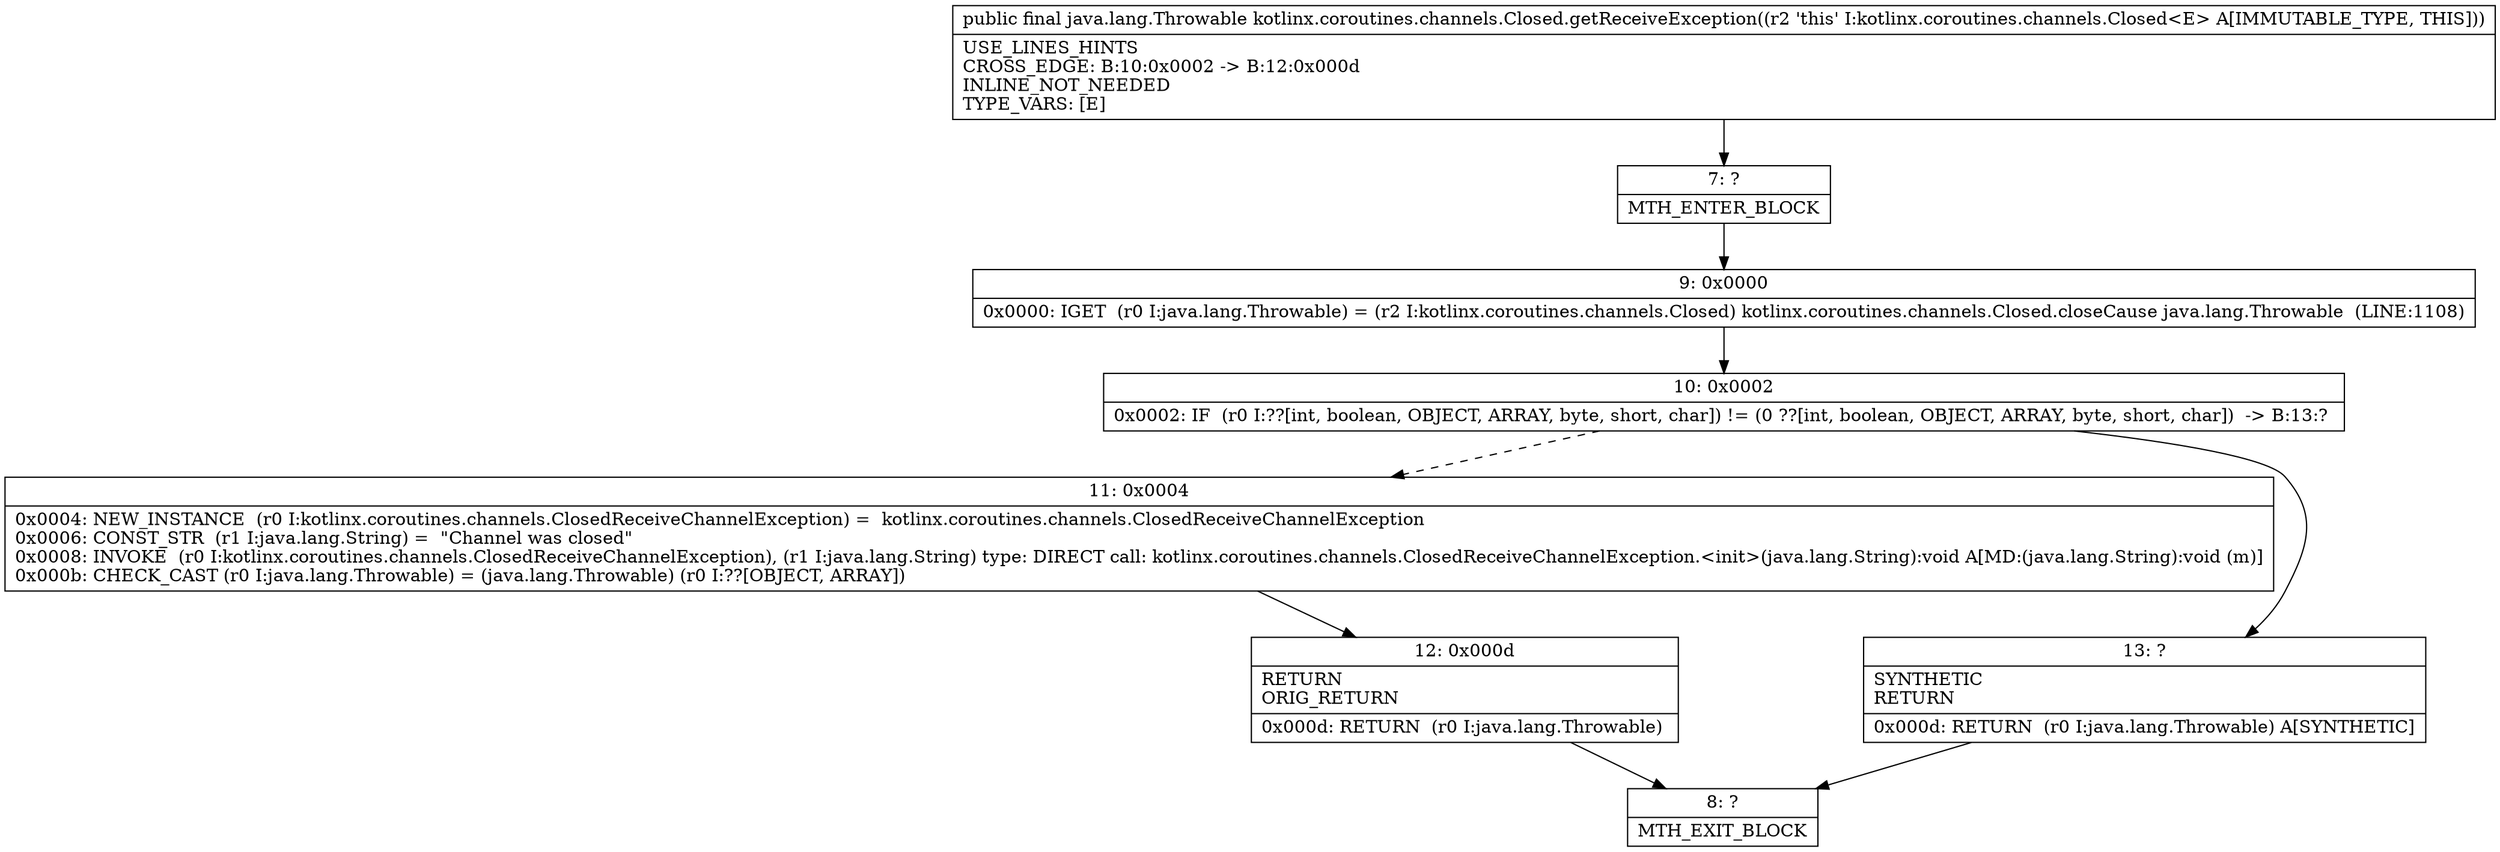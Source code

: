 digraph "CFG forkotlinx.coroutines.channels.Closed.getReceiveException()Ljava\/lang\/Throwable;" {
Node_7 [shape=record,label="{7\:\ ?|MTH_ENTER_BLOCK\l}"];
Node_9 [shape=record,label="{9\:\ 0x0000|0x0000: IGET  (r0 I:java.lang.Throwable) = (r2 I:kotlinx.coroutines.channels.Closed) kotlinx.coroutines.channels.Closed.closeCause java.lang.Throwable  (LINE:1108)\l}"];
Node_10 [shape=record,label="{10\:\ 0x0002|0x0002: IF  (r0 I:??[int, boolean, OBJECT, ARRAY, byte, short, char]) != (0 ??[int, boolean, OBJECT, ARRAY, byte, short, char])  \-\> B:13:? \l}"];
Node_11 [shape=record,label="{11\:\ 0x0004|0x0004: NEW_INSTANCE  (r0 I:kotlinx.coroutines.channels.ClosedReceiveChannelException) =  kotlinx.coroutines.channels.ClosedReceiveChannelException \l0x0006: CONST_STR  (r1 I:java.lang.String) =  \"Channel was closed\" \l0x0008: INVOKE  (r0 I:kotlinx.coroutines.channels.ClosedReceiveChannelException), (r1 I:java.lang.String) type: DIRECT call: kotlinx.coroutines.channels.ClosedReceiveChannelException.\<init\>(java.lang.String):void A[MD:(java.lang.String):void (m)]\l0x000b: CHECK_CAST (r0 I:java.lang.Throwable) = (java.lang.Throwable) (r0 I:??[OBJECT, ARRAY]) \l}"];
Node_12 [shape=record,label="{12\:\ 0x000d|RETURN\lORIG_RETURN\l|0x000d: RETURN  (r0 I:java.lang.Throwable) \l}"];
Node_8 [shape=record,label="{8\:\ ?|MTH_EXIT_BLOCK\l}"];
Node_13 [shape=record,label="{13\:\ ?|SYNTHETIC\lRETURN\l|0x000d: RETURN  (r0 I:java.lang.Throwable) A[SYNTHETIC]\l}"];
MethodNode[shape=record,label="{public final java.lang.Throwable kotlinx.coroutines.channels.Closed.getReceiveException((r2 'this' I:kotlinx.coroutines.channels.Closed\<E\> A[IMMUTABLE_TYPE, THIS]))  | USE_LINES_HINTS\lCROSS_EDGE: B:10:0x0002 \-\> B:12:0x000d\lINLINE_NOT_NEEDED\lTYPE_VARS: [E]\l}"];
MethodNode -> Node_7;Node_7 -> Node_9;
Node_9 -> Node_10;
Node_10 -> Node_11[style=dashed];
Node_10 -> Node_13;
Node_11 -> Node_12;
Node_12 -> Node_8;
Node_13 -> Node_8;
}

